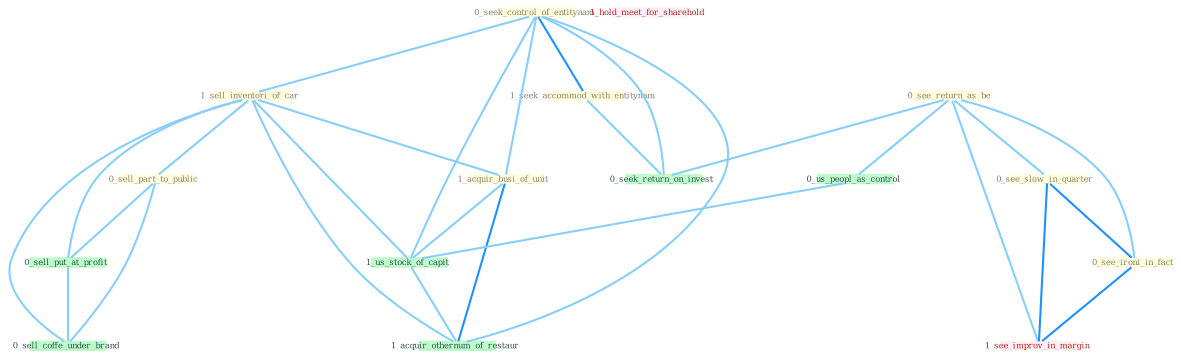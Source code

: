 Graph G{ 
    node
    [shape=polygon,style=filled,width=.5,height=.06,color="#BDFCC9",fixedsize=true,fontsize=4,
    fontcolor="#2f4f4f"];
    {node
    [color="#ffffe0", fontcolor="#8b7d6b"] "0_seek_control_of_entitynam " "0_see_return_as_be " "0_see_slow_in_quarter " "1_sell_inventori_of_car " "1_seek_accommod_with_entitynam " "0_see_ironi_in_fact " "1_acquir_busi_of_unit " "0_sell_part_to_public "}
{node [color="#fff0f5", fontcolor="#b22222"] "1_see_improv_in_margin " "1_hold_meet_for_sharehold "}
edge [color="#B0E2FF"];

	"0_seek_control_of_entitynam " -- "1_sell_inventori_of_car " [w="1", color="#87cefa" ];
	"0_seek_control_of_entitynam " -- "1_seek_accommod_with_entitynam " [w="2", color="#1e90ff" , len=0.8];
	"0_seek_control_of_entitynam " -- "1_acquir_busi_of_unit " [w="1", color="#87cefa" ];
	"0_seek_control_of_entitynam " -- "0_seek_return_on_invest " [w="1", color="#87cefa" ];
	"0_seek_control_of_entitynam " -- "1_us_stock_of_capit " [w="1", color="#87cefa" ];
	"0_seek_control_of_entitynam " -- "1_acquir_othernum_of_restaur " [w="1", color="#87cefa" ];
	"0_see_return_as_be " -- "0_see_slow_in_quarter " [w="1", color="#87cefa" ];
	"0_see_return_as_be " -- "0_see_ironi_in_fact " [w="1", color="#87cefa" ];
	"0_see_return_as_be " -- "0_us_peopl_as_control " [w="1", color="#87cefa" ];
	"0_see_return_as_be " -- "0_seek_return_on_invest " [w="1", color="#87cefa" ];
	"0_see_return_as_be " -- "1_see_improv_in_margin " [w="1", color="#87cefa" ];
	"0_see_slow_in_quarter " -- "0_see_ironi_in_fact " [w="2", color="#1e90ff" , len=0.8];
	"0_see_slow_in_quarter " -- "1_see_improv_in_margin " [w="2", color="#1e90ff" , len=0.8];
	"1_sell_inventori_of_car " -- "1_acquir_busi_of_unit " [w="1", color="#87cefa" ];
	"1_sell_inventori_of_car " -- "0_sell_part_to_public " [w="1", color="#87cefa" ];
	"1_sell_inventori_of_car " -- "0_sell_put_at_profit " [w="1", color="#87cefa" ];
	"1_sell_inventori_of_car " -- "1_us_stock_of_capit " [w="1", color="#87cefa" ];
	"1_sell_inventori_of_car " -- "0_sell_coffe_under_brand " [w="1", color="#87cefa" ];
	"1_sell_inventori_of_car " -- "1_acquir_othernum_of_restaur " [w="1", color="#87cefa" ];
	"1_seek_accommod_with_entitynam " -- "0_seek_return_on_invest " [w="1", color="#87cefa" ];
	"0_see_ironi_in_fact " -- "1_see_improv_in_margin " [w="2", color="#1e90ff" , len=0.8];
	"1_acquir_busi_of_unit " -- "1_us_stock_of_capit " [w="1", color="#87cefa" ];
	"1_acquir_busi_of_unit " -- "1_acquir_othernum_of_restaur " [w="2", color="#1e90ff" , len=0.8];
	"0_sell_part_to_public " -- "0_sell_put_at_profit " [w="1", color="#87cefa" ];
	"0_sell_part_to_public " -- "0_sell_coffe_under_brand " [w="1", color="#87cefa" ];
	"0_us_peopl_as_control " -- "1_us_stock_of_capit " [w="1", color="#87cefa" ];
	"0_sell_put_at_profit " -- "0_sell_coffe_under_brand " [w="1", color="#87cefa" ];
	"1_us_stock_of_capit " -- "1_acquir_othernum_of_restaur " [w="1", color="#87cefa" ];
}